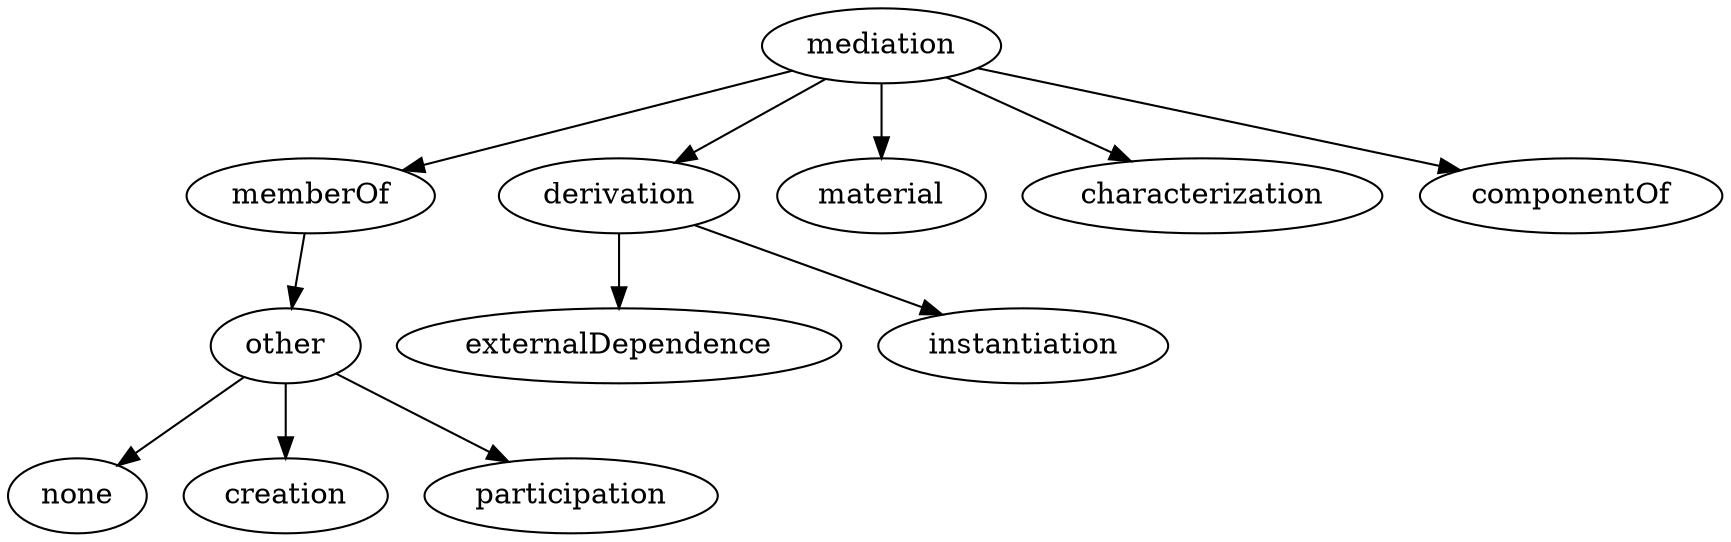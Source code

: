 strict digraph {
mediation;
memberOf;
derivation;
material;
characterization;
componentOf;
other;
externalDependence;
instantiation;
none;
creation;
participation;
mediation -> memberOf;
mediation -> derivation;
mediation -> material;
mediation -> characterization;
mediation -> componentOf;
memberOf -> other;
derivation -> externalDependence;
derivation -> instantiation;
other -> none;
other -> creation;
other -> participation;
}
